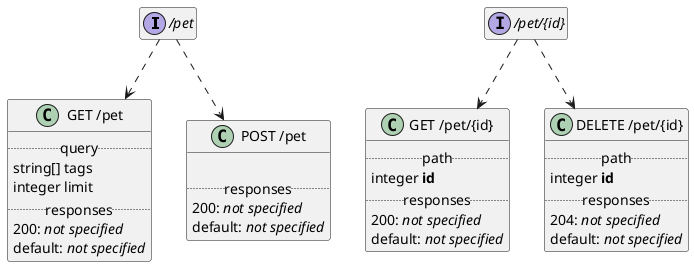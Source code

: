 @startuml
hide empty members
set namespaceSeparator none

interface "/pet" {
}

class "GET /pet" {
.. query ..
{field} string[] tags
{field} integer limit
.. responses ..
200: {field} <i>not specified</i> 
default: {field} <i>not specified</i> 
}



class "POST /pet" {

.. responses ..
200: {field} <i>not specified</i> 
default: {field} <i>not specified</i> 
}



"/pet" ..> "GET /pet"
"/pet" ..> "POST /pet"



interface "/pet/{id}" {
}

class "GET /pet/{id}" {
.. path ..
{field} integer <b>id</b>
.. responses ..
200: {field} <i>not specified</i> 
default: {field} <i>not specified</i> 
}



class "DELETE /pet/{id}" {
.. path ..
{field} integer <b>id</b>
.. responses ..
204: {field} <i>not specified</i> 
default: {field} <i>not specified</i> 
}



"/pet/{id}" ..> "DELETE /pet/{id}"
"/pet/{id}" ..> "GET /pet/{id}"



@enduml

